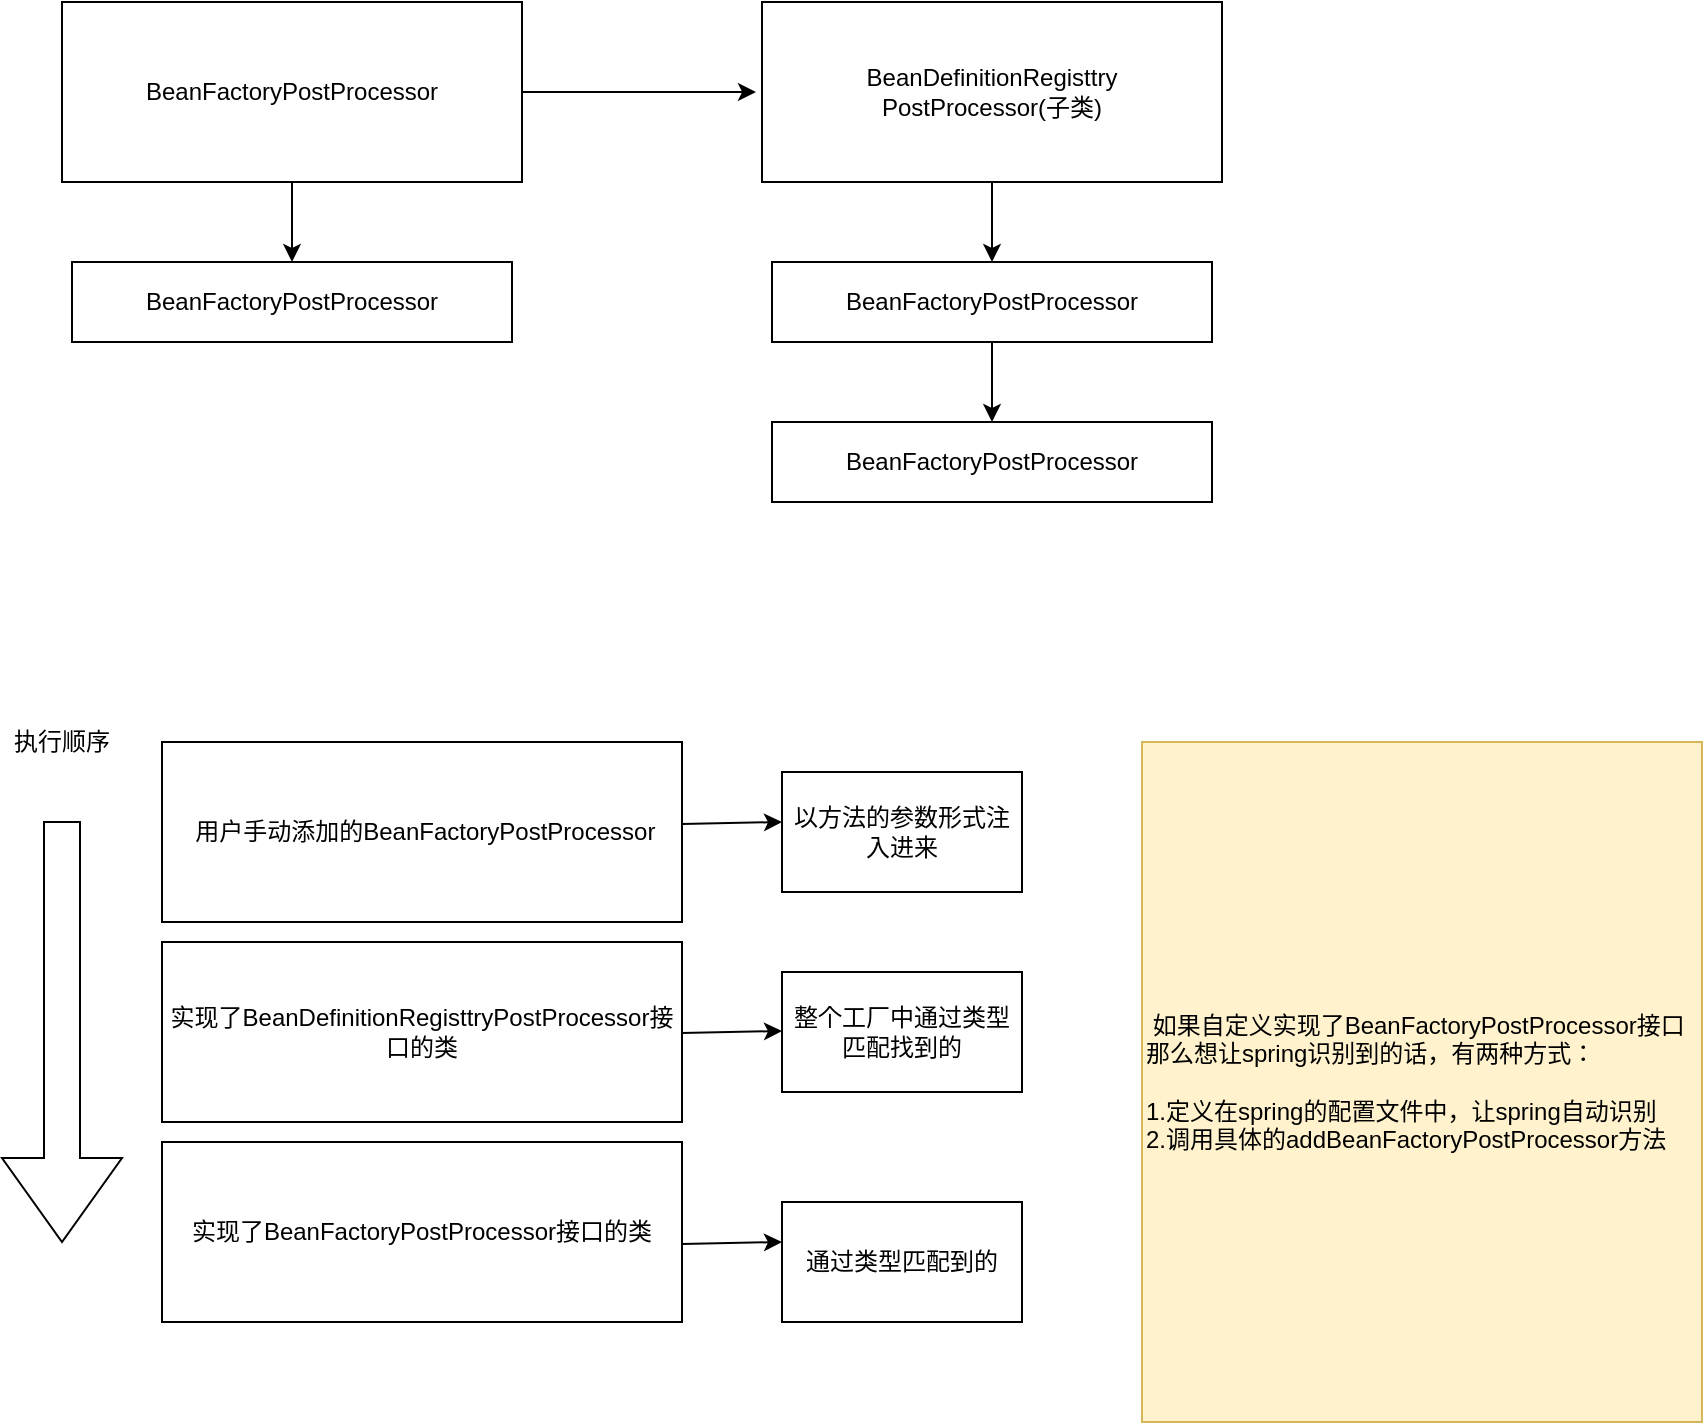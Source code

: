 <mxfile version="21.1.1" type="github">
  <diagram name="第 1 页" id="kPf6iTKsyfyUOKiPGm12">
    <mxGraphModel dx="879" dy="639" grid="1" gridSize="10" guides="1" tooltips="1" connect="1" arrows="1" fold="1" page="1" pageScale="1" pageWidth="1654" pageHeight="2336" math="0" shadow="0">
      <root>
        <mxCell id="0" />
        <mxCell id="1" parent="0" />
        <mxCell id="j61tei6_rBJSNLcT9V6f-27" style="edgeStyle=orthogonalEdgeStyle;rounded=0;orthogonalLoop=1;jettySize=auto;html=1;exitX=0.5;exitY=1;exitDx=0;exitDy=0;" edge="1" parent="1" source="j61tei6_rBJSNLcT9V6f-1" target="j61tei6_rBJSNLcT9V6f-22">
          <mxGeometry relative="1" as="geometry" />
        </mxCell>
        <mxCell id="j61tei6_rBJSNLcT9V6f-1" value="BeanFactoryPostProcessor" style="rounded=0;whiteSpace=wrap;html=1;" vertex="1" parent="1">
          <mxGeometry x="50" y="100" width="230" height="90" as="geometry" />
        </mxCell>
        <mxCell id="j61tei6_rBJSNLcT9V6f-25" style="edgeStyle=orthogonalEdgeStyle;rounded=0;orthogonalLoop=1;jettySize=auto;html=1;entryX=0.5;entryY=0;entryDx=0;entryDy=0;" edge="1" parent="1" source="j61tei6_rBJSNLcT9V6f-2" target="j61tei6_rBJSNLcT9V6f-23">
          <mxGeometry relative="1" as="geometry" />
        </mxCell>
        <mxCell id="j61tei6_rBJSNLcT9V6f-2" value="BeanDefinitionRegisttry&lt;br&gt;PostProcessor(子类)" style="rounded=0;whiteSpace=wrap;html=1;" vertex="1" parent="1">
          <mxGeometry x="400" y="100" width="230" height="90" as="geometry" />
        </mxCell>
        <mxCell id="j61tei6_rBJSNLcT9V6f-3" value="" style="endArrow=classic;html=1;rounded=0;entryX=-0.019;entryY=0.162;entryDx=0;entryDy=0;entryPerimeter=0;" edge="1" parent="1" source="j61tei6_rBJSNLcT9V6f-1">
          <mxGeometry width="50" height="50" relative="1" as="geometry">
            <mxPoint x="280" y="146.01" as="sourcePoint" />
            <mxPoint x="397.004" y="145" as="targetPoint" />
          </mxGeometry>
        </mxCell>
        <mxCell id="j61tei6_rBJSNLcT9V6f-4" value="" style="shape=singleArrow;direction=south;whiteSpace=wrap;html=1;" vertex="1" parent="1">
          <mxGeometry x="20" y="510" width="60" height="210" as="geometry" />
        </mxCell>
        <mxCell id="j61tei6_rBJSNLcT9V6f-20" value="" style="group" vertex="1" connectable="0" parent="1">
          <mxGeometry x="100" y="470" width="770" height="340" as="geometry" />
        </mxCell>
        <mxCell id="j61tei6_rBJSNLcT9V6f-9" value="&amp;nbsp;用户手动添加的BeanFactoryPostProcessor" style="rounded=0;whiteSpace=wrap;html=1;" vertex="1" parent="j61tei6_rBJSNLcT9V6f-20">
          <mxGeometry width="260" height="90" as="geometry" />
        </mxCell>
        <mxCell id="j61tei6_rBJSNLcT9V6f-18" value="&amp;nbsp;如果自定义实现了BeanFactoryPostProcessor接口那么想让spring识别到的话，有两种方式：&lt;br&gt;&lt;br&gt;1.定义在spring的配置文件中，让spring自动识别&lt;br&gt;2.调用具体的addBeanFactoryPostProcessor方法" style="rounded=0;whiteSpace=wrap;html=1;fillColor=#fff2cc;strokeColor=#d6b656;align=left;labelPosition=center;verticalLabelPosition=middle;verticalAlign=middle;" vertex="1" parent="j61tei6_rBJSNLcT9V6f-20">
          <mxGeometry x="490" width="280" height="340" as="geometry" />
        </mxCell>
        <mxCell id="j61tei6_rBJSNLcT9V6f-19" value="" style="group" vertex="1" connectable="0" parent="j61tei6_rBJSNLcT9V6f-20">
          <mxGeometry y="15" width="430" height="275" as="geometry" />
        </mxCell>
        <mxCell id="j61tei6_rBJSNLcT9V6f-10" value="实现了BeanDefinitionRegisttryPostProcessor接口的类" style="rounded=0;whiteSpace=wrap;html=1;" vertex="1" parent="j61tei6_rBJSNLcT9V6f-19">
          <mxGeometry y="85" width="260" height="90" as="geometry" />
        </mxCell>
        <mxCell id="j61tei6_rBJSNLcT9V6f-11" value="实现了BeanFactoryPostProcessor接口的类" style="rounded=0;whiteSpace=wrap;html=1;" vertex="1" parent="j61tei6_rBJSNLcT9V6f-19">
          <mxGeometry y="185" width="260" height="90" as="geometry" />
        </mxCell>
        <mxCell id="j61tei6_rBJSNLcT9V6f-12" value="以方法的参数形式注入进来" style="rounded=0;whiteSpace=wrap;html=1;" vertex="1" parent="j61tei6_rBJSNLcT9V6f-19">
          <mxGeometry x="310" width="120" height="60" as="geometry" />
        </mxCell>
        <mxCell id="j61tei6_rBJSNLcT9V6f-13" value="整个工厂中通过类型匹配找到的" style="rounded=0;whiteSpace=wrap;html=1;" vertex="1" parent="j61tei6_rBJSNLcT9V6f-19">
          <mxGeometry x="310" y="100" width="120" height="60" as="geometry" />
        </mxCell>
        <mxCell id="j61tei6_rBJSNLcT9V6f-14" value="通过类型匹配到的" style="rounded=0;whiteSpace=wrap;html=1;" vertex="1" parent="j61tei6_rBJSNLcT9V6f-19">
          <mxGeometry x="310" y="215" width="120" height="60" as="geometry" />
        </mxCell>
        <mxCell id="j61tei6_rBJSNLcT9V6f-15" value="" style="endArrow=classic;html=1;rounded=0;" edge="1" parent="j61tei6_rBJSNLcT9V6f-19">
          <mxGeometry width="50" height="50" relative="1" as="geometry">
            <mxPoint x="260" y="26.01" as="sourcePoint" />
            <mxPoint x="310" y="25" as="targetPoint" />
          </mxGeometry>
        </mxCell>
        <mxCell id="j61tei6_rBJSNLcT9V6f-16" value="" style="endArrow=classic;html=1;rounded=0;" edge="1" parent="j61tei6_rBJSNLcT9V6f-19">
          <mxGeometry width="50" height="50" relative="1" as="geometry">
            <mxPoint x="260" y="130.51" as="sourcePoint" />
            <mxPoint x="310" y="129.5" as="targetPoint" />
          </mxGeometry>
        </mxCell>
        <mxCell id="j61tei6_rBJSNLcT9V6f-17" value="" style="endArrow=classic;html=1;rounded=0;" edge="1" parent="j61tei6_rBJSNLcT9V6f-19">
          <mxGeometry width="50" height="50" relative="1" as="geometry">
            <mxPoint x="260" y="236.01" as="sourcePoint" />
            <mxPoint x="310" y="235" as="targetPoint" />
          </mxGeometry>
        </mxCell>
        <mxCell id="j61tei6_rBJSNLcT9V6f-21" value="执行顺序" style="text;html=1;strokeColor=none;fillColor=none;align=center;verticalAlign=middle;whiteSpace=wrap;rounded=0;" vertex="1" parent="1">
          <mxGeometry x="20" y="455" width="60" height="30" as="geometry" />
        </mxCell>
        <mxCell id="j61tei6_rBJSNLcT9V6f-22" value="BeanFactoryPostProcessor" style="rounded=0;whiteSpace=wrap;html=1;" vertex="1" parent="1">
          <mxGeometry x="55" y="230" width="220" height="40" as="geometry" />
        </mxCell>
        <mxCell id="j61tei6_rBJSNLcT9V6f-28" style="edgeStyle=orthogonalEdgeStyle;rounded=0;orthogonalLoop=1;jettySize=auto;html=1;exitX=0.5;exitY=1;exitDx=0;exitDy=0;" edge="1" parent="1" source="j61tei6_rBJSNLcT9V6f-23" target="j61tei6_rBJSNLcT9V6f-24">
          <mxGeometry relative="1" as="geometry" />
        </mxCell>
        <mxCell id="j61tei6_rBJSNLcT9V6f-23" value="BeanFactoryPostProcessor" style="rounded=0;whiteSpace=wrap;html=1;" vertex="1" parent="1">
          <mxGeometry x="405" y="230" width="220" height="40" as="geometry" />
        </mxCell>
        <mxCell id="j61tei6_rBJSNLcT9V6f-24" value="BeanFactoryPostProcessor" style="rounded=0;whiteSpace=wrap;html=1;" vertex="1" parent="1">
          <mxGeometry x="405" y="310" width="220" height="40" as="geometry" />
        </mxCell>
      </root>
    </mxGraphModel>
  </diagram>
</mxfile>
